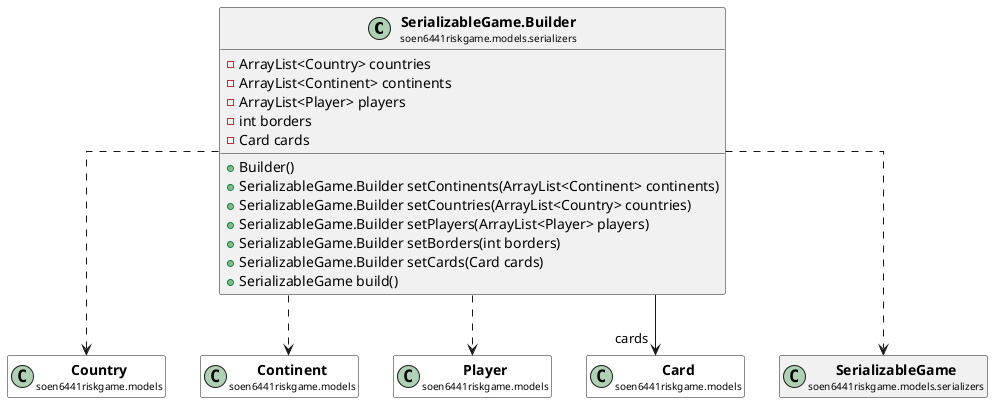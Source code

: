 @startuml

skinparam svgLinkTarget _parent
skinparam linetype ortho
set namespaceSeparator none
class "<b><size:14>SerializableGame.Builder</b>\n<size:10>soen6441riskgame.models.serializers" as soen6441riskgame.models.serializers.SerializableGame.Builder  [[../../../soen6441riskgame/models/serializers/SerializableGame.Builder.html{soen6441riskgame.models.serializers.SerializableGame.Builder}]] {
-ArrayList<Country> countries
-ArrayList<Continent> continents
-ArrayList<Player> players
-int borders
-Card cards
+Builder()
+SerializableGame.Builder setContinents(ArrayList<Continent> continents)
+SerializableGame.Builder setCountries(ArrayList<Country> countries)
+SerializableGame.Builder setPlayers(ArrayList<Player> players)
+SerializableGame.Builder setBorders(int borders)
+SerializableGame.Builder setCards(Card cards)
+SerializableGame build()
}



class "<b><size:14>Country</b>\n<size:10>soen6441riskgame.models" as soen6441riskgame.models.Country  [[../../../soen6441riskgame/models/Country.html{soen6441riskgame.models.Country}]] #white {
}

hide soen6441riskgame.models.Country fields
hide soen6441riskgame.models.Country methods

soen6441riskgame.models.serializers.SerializableGame.Builder ..> soen6441riskgame.models.Country


class "<b><size:14>Continent</b>\n<size:10>soen6441riskgame.models" as soen6441riskgame.models.Continent  [[../../../soen6441riskgame/models/Continent.html{soen6441riskgame.models.Continent}]] #white {
}

hide soen6441riskgame.models.Continent fields
hide soen6441riskgame.models.Continent methods

soen6441riskgame.models.serializers.SerializableGame.Builder ..> soen6441riskgame.models.Continent


class "<b><size:14>Player</b>\n<size:10>soen6441riskgame.models" as soen6441riskgame.models.Player  [[../../../soen6441riskgame/models/Player.html{soen6441riskgame.models.Player}]] #white {
}

hide soen6441riskgame.models.Player fields
hide soen6441riskgame.models.Player methods

soen6441riskgame.models.serializers.SerializableGame.Builder ..> soen6441riskgame.models.Player

class "<b><size:14>Card</b>\n<size:10>soen6441riskgame.models" as soen6441riskgame.models.Card  [[../../../soen6441riskgame/models/Card.html{soen6441riskgame.models.Card}]] #white {
}

hide soen6441riskgame.models.Card fields
hide soen6441riskgame.models.Card methods

soen6441riskgame.models.serializers.SerializableGame.Builder -->  "cards" soen6441riskgame.models.Card

class "<b><size:14>SerializableGame</b>\n<size:10>soen6441riskgame.models.serializers" as soen6441riskgame.models.serializers.SerializableGame  [[../../../soen6441riskgame/models/serializers/SerializableGame.html{soen6441riskgame.models.serializers.SerializableGame}]] {
}

hide soen6441riskgame.models.serializers.SerializableGame fields
hide soen6441riskgame.models.serializers.SerializableGame methods

soen6441riskgame.models.serializers.SerializableGame.Builder ..> soen6441riskgame.models.serializers.SerializableGame


@enduml
